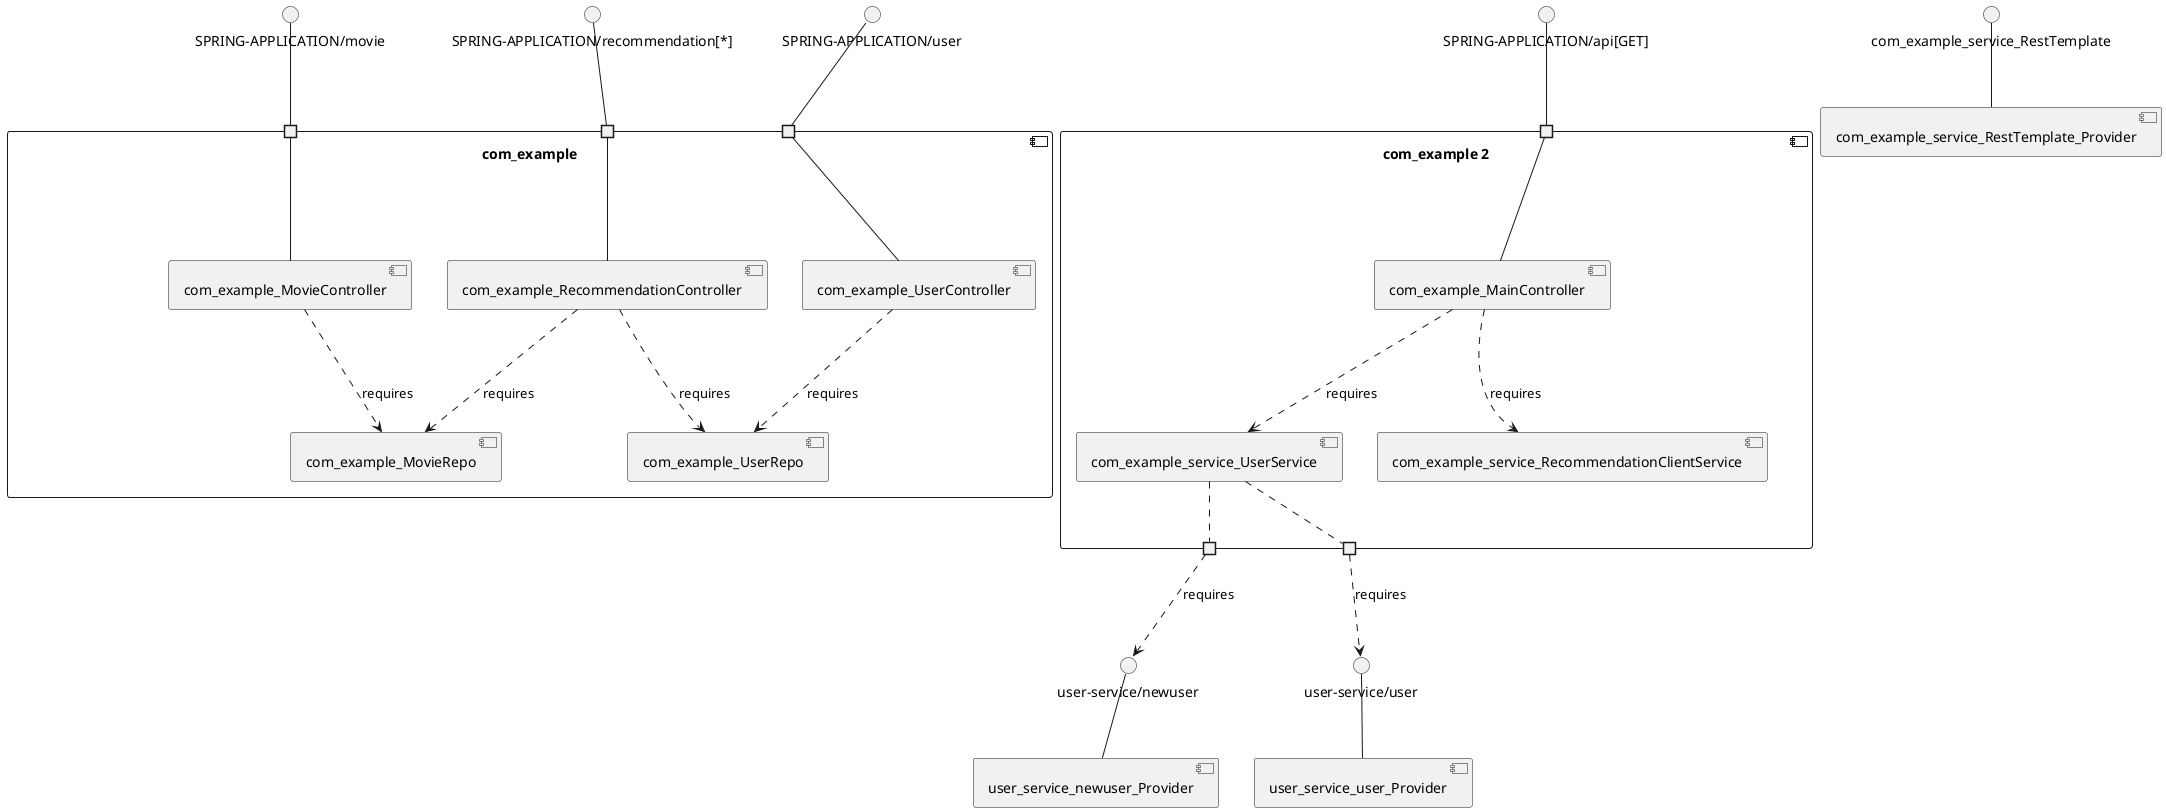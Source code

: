 @startuml
skinparam fixCircleLabelOverlapping true
skinparam componentStyle uml2
component "com_example\n\n\n\n\n\n" {
[com_example_RecommendationController]
[com_example_MovieRepo]
[com_example_UserRepo]
[com_example_UserController]
[com_example_MovieController]
portin " " as com_example_requires_SPRING_APPLICATION_recommendation_
portin " " as com_example_requires_SPRING_APPLICATION_user
portin " " as com_example_requires_SPRING_APPLICATION_movie
[com_example_MovieController]..>[com_example_MovieRepo] : requires
[com_example_UserController]..>[com_example_UserRepo] : requires
[com_example_RecommendationController]..>[com_example_MovieRepo] : requires
[com_example_RecommendationController]..>[com_example_UserRepo] : requires
"com_example_requires_SPRING_APPLICATION_recommendation_"--[com_example_RecommendationController]
"com_example_requires_SPRING_APPLICATION_user"--[com_example_UserController]
"com_example_requires_SPRING_APPLICATION_movie"--[com_example_MovieController]
}
interface "SPRING-APPLICATION/movie" as interface.SPRING_APPLICATION_movie
interface.SPRING_APPLICATION_movie--"com_example_requires_SPRING_APPLICATION_movie"
interface "SPRING-APPLICATION/recommendation[*]" as interface.SPRING_APPLICATION_recommendation_
interface.SPRING_APPLICATION_recommendation_--"com_example_requires_SPRING_APPLICATION_recommendation_"
interface "SPRING-APPLICATION/user" as interface.SPRING_APPLICATION_user
interface.SPRING_APPLICATION_user--"com_example_requires_SPRING_APPLICATION_user"
component "com_example 2\n\n\n\n\n\n" {
[com_example_service_RecommendationClientService]
[com_example_service_UserService]
[com_example_MainController]
portin " " as com_example_2_requires_SPRING_APPLICATION_api_GET_
portout " " as com_example_2_provides_user_service_newuser
portout " " as com_example_2_provides_user_service_user
[com_example_MainController]..>[com_example_service_RecommendationClientService] : requires
[com_example_MainController]..>[com_example_service_UserService] : requires
"com_example_2_requires_SPRING_APPLICATION_api_GET_"--[com_example_MainController]
[com_example_service_UserService].."com_example_2_provides_user_service_user"
[com_example_service_UserService].."com_example_2_provides_user_service_newuser"
}
interface "SPRING-APPLICATION/api[GET]" as interface.SPRING_APPLICATION_api_GET_
interface.SPRING_APPLICATION_api_GET_--"com_example_2_requires_SPRING_APPLICATION_api_GET_"
interface "user-service/newuser" as interface.user_service_newuser
"com_example_2_provides_user_service_newuser"..>interface.user_service_newuser : requires
interface "user-service/user" as interface.user_service_user
"com_example_2_provides_user_service_user"..>interface.user_service_user : requires
interface "com_example_service_RestTemplate" as interface.com_example_service_RestTemplate
interface.com_example_service_RestTemplate--[com_example_service_RestTemplate_Provider]
interface "user-service/newuser" as interface.user_service_newuser
interface.user_service_newuser--[user_service_newuser_Provider]
interface "user-service/user" as interface.user_service_user
interface.user_service_user--[user_service_user_Provider]

@enduml
